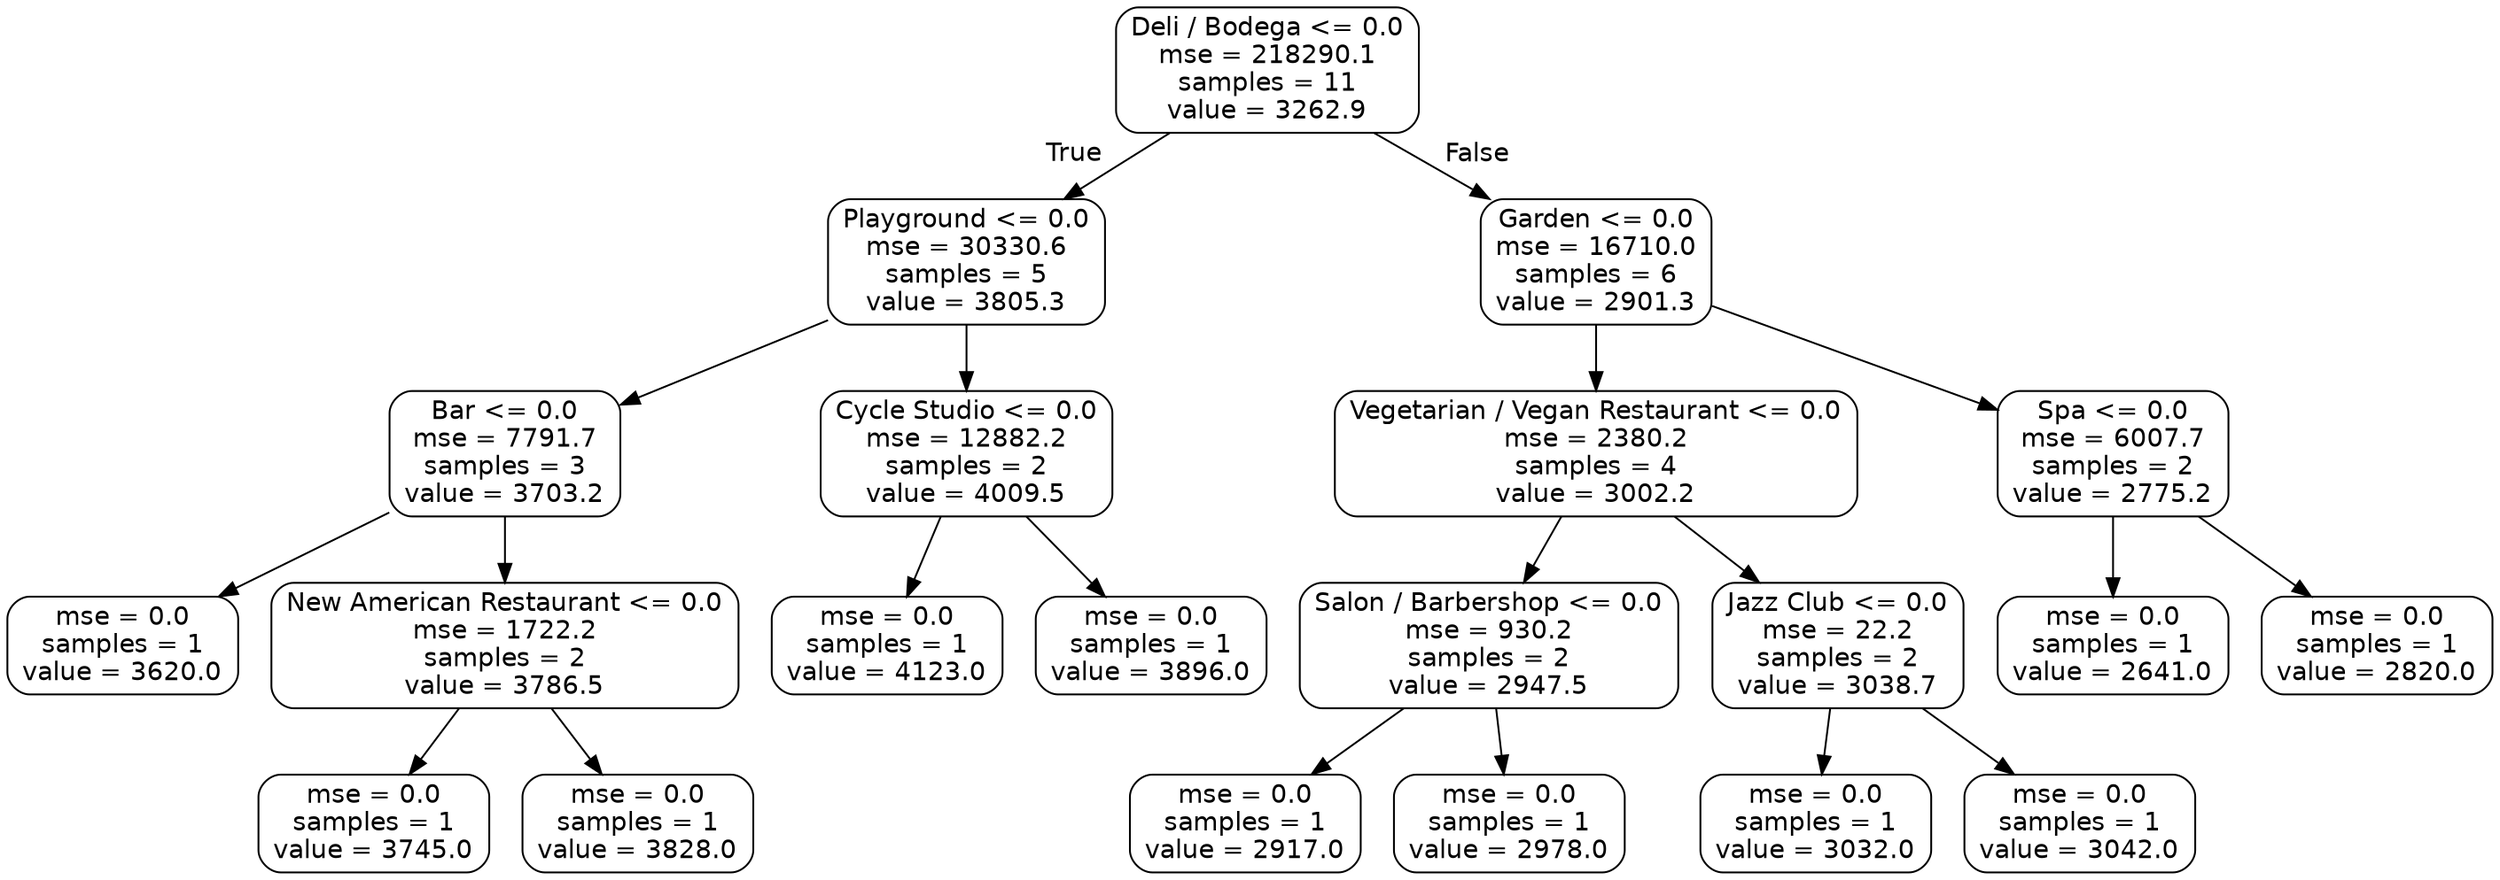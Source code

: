 digraph Tree {
node [shape=box, style="rounded", color="black", fontname=helvetica] ;
edge [fontname=helvetica] ;
0 [label="Deli / Bodega <= 0.0\nmse = 218290.1\nsamples = 11\nvalue = 3262.9"] ;
1 [label="Playground <= 0.0\nmse = 30330.6\nsamples = 5\nvalue = 3805.3"] ;
0 -> 1 [labeldistance=2.5, labelangle=45, headlabel="True"] ;
2 [label="Bar <= 0.0\nmse = 7791.7\nsamples = 3\nvalue = 3703.2"] ;
1 -> 2 ;
3 [label="mse = 0.0\nsamples = 1\nvalue = 3620.0"] ;
2 -> 3 ;
4 [label="New American Restaurant <= 0.0\nmse = 1722.2\nsamples = 2\nvalue = 3786.5"] ;
2 -> 4 ;
5 [label="mse = 0.0\nsamples = 1\nvalue = 3745.0"] ;
4 -> 5 ;
6 [label="mse = 0.0\nsamples = 1\nvalue = 3828.0"] ;
4 -> 6 ;
7 [label="Cycle Studio <= 0.0\nmse = 12882.2\nsamples = 2\nvalue = 4009.5"] ;
1 -> 7 ;
8 [label="mse = 0.0\nsamples = 1\nvalue = 4123.0"] ;
7 -> 8 ;
9 [label="mse = 0.0\nsamples = 1\nvalue = 3896.0"] ;
7 -> 9 ;
10 [label="Garden <= 0.0\nmse = 16710.0\nsamples = 6\nvalue = 2901.3"] ;
0 -> 10 [labeldistance=2.5, labelangle=-45, headlabel="False"] ;
11 [label="Vegetarian / Vegan Restaurant <= 0.0\nmse = 2380.2\nsamples = 4\nvalue = 3002.2"] ;
10 -> 11 ;
12 [label="Salon / Barbershop <= 0.0\nmse = 930.2\nsamples = 2\nvalue = 2947.5"] ;
11 -> 12 ;
13 [label="mse = 0.0\nsamples = 1\nvalue = 2917.0"] ;
12 -> 13 ;
14 [label="mse = 0.0\nsamples = 1\nvalue = 2978.0"] ;
12 -> 14 ;
15 [label="Jazz Club <= 0.0\nmse = 22.2\nsamples = 2\nvalue = 3038.7"] ;
11 -> 15 ;
16 [label="mse = 0.0\nsamples = 1\nvalue = 3032.0"] ;
15 -> 16 ;
17 [label="mse = 0.0\nsamples = 1\nvalue = 3042.0"] ;
15 -> 17 ;
18 [label="Spa <= 0.0\nmse = 6007.7\nsamples = 2\nvalue = 2775.2"] ;
10 -> 18 ;
19 [label="mse = 0.0\nsamples = 1\nvalue = 2641.0"] ;
18 -> 19 ;
20 [label="mse = 0.0\nsamples = 1\nvalue = 2820.0"] ;
18 -> 20 ;
}